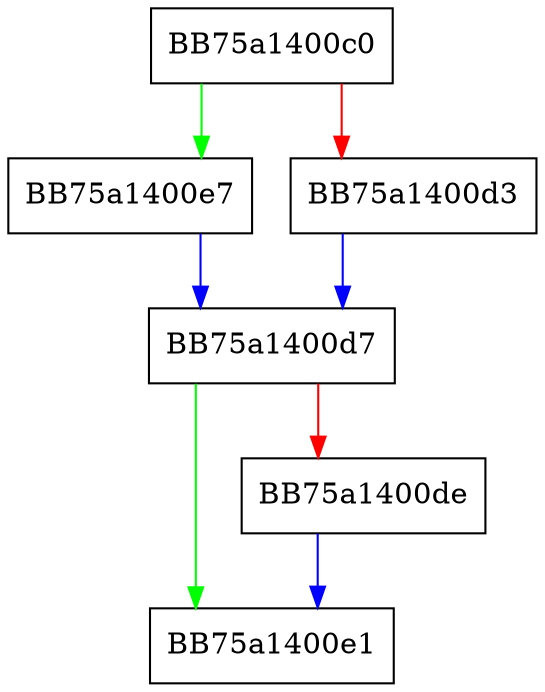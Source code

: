 digraph GetCmdLine {
  node [shape="box"];
  graph [splines=ortho];
  BB75a1400c0 -> BB75a1400e7 [color="green"];
  BB75a1400c0 -> BB75a1400d3 [color="red"];
  BB75a1400d3 -> BB75a1400d7 [color="blue"];
  BB75a1400d7 -> BB75a1400e1 [color="green"];
  BB75a1400d7 -> BB75a1400de [color="red"];
  BB75a1400de -> BB75a1400e1 [color="blue"];
  BB75a1400e7 -> BB75a1400d7 [color="blue"];
}